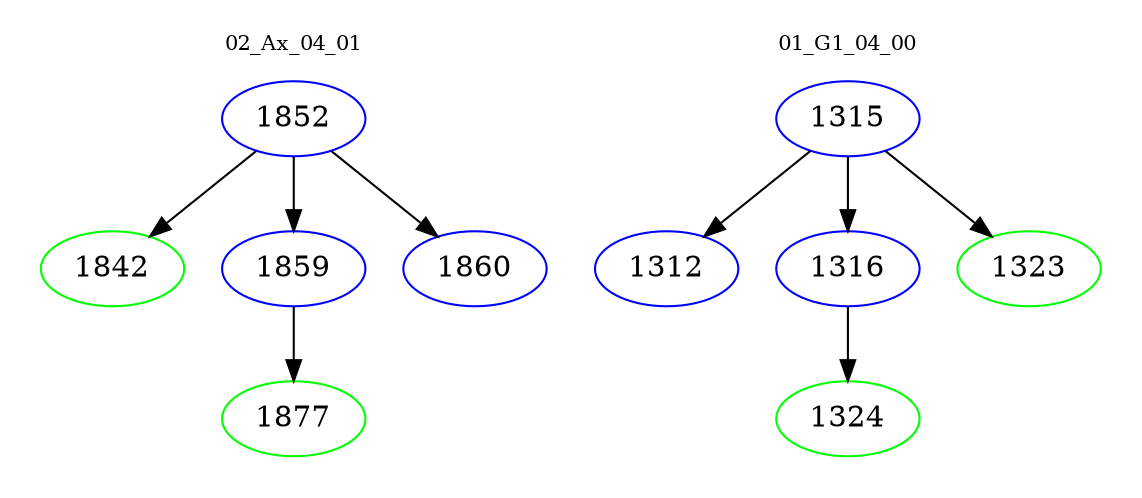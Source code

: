 digraph{
subgraph cluster_0 {
color = white
label = "02_Ax_04_01";
fontsize=10;
T0_1852 [label="1852", color="blue"]
T0_1852 -> T0_1842 [color="black"]
T0_1842 [label="1842", color="green"]
T0_1852 -> T0_1859 [color="black"]
T0_1859 [label="1859", color="blue"]
T0_1859 -> T0_1877 [color="black"]
T0_1877 [label="1877", color="green"]
T0_1852 -> T0_1860 [color="black"]
T0_1860 [label="1860", color="blue"]
}
subgraph cluster_1 {
color = white
label = "01_G1_04_00";
fontsize=10;
T1_1315 [label="1315", color="blue"]
T1_1315 -> T1_1312 [color="black"]
T1_1312 [label="1312", color="blue"]
T1_1315 -> T1_1316 [color="black"]
T1_1316 [label="1316", color="blue"]
T1_1316 -> T1_1324 [color="black"]
T1_1324 [label="1324", color="green"]
T1_1315 -> T1_1323 [color="black"]
T1_1323 [label="1323", color="green"]
}
}
